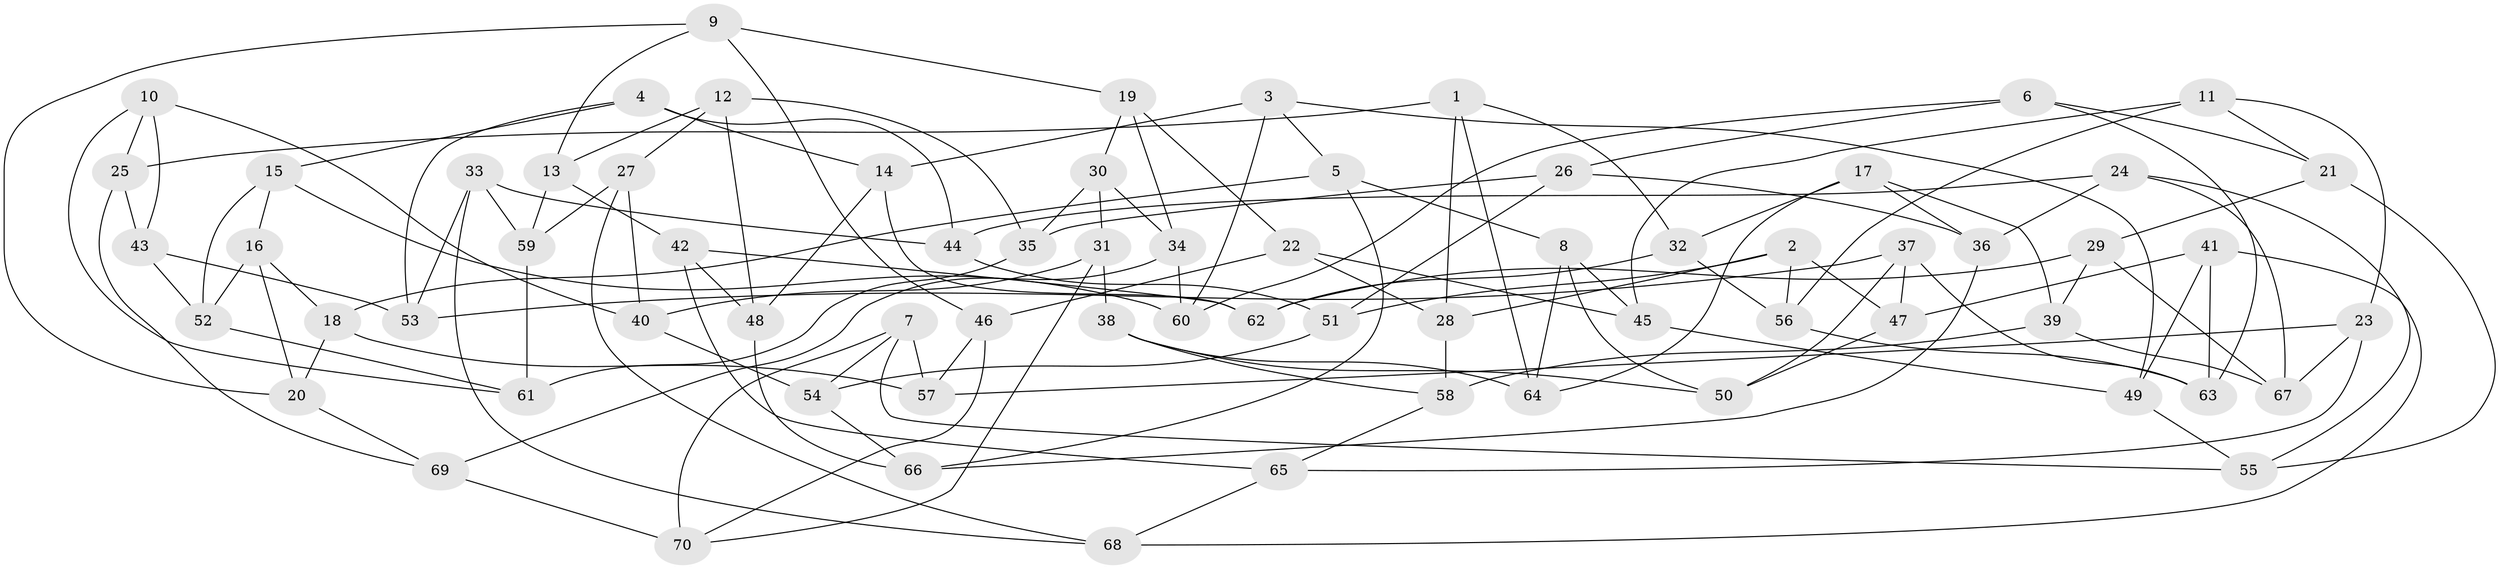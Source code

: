 // coarse degree distribution, {6: 0.40476190476190477, 5: 0.23809523809523808, 4: 0.35714285714285715}
// Generated by graph-tools (version 1.1) at 2025/42/03/06/25 10:42:24]
// undirected, 70 vertices, 140 edges
graph export_dot {
graph [start="1"]
  node [color=gray90,style=filled];
  1;
  2;
  3;
  4;
  5;
  6;
  7;
  8;
  9;
  10;
  11;
  12;
  13;
  14;
  15;
  16;
  17;
  18;
  19;
  20;
  21;
  22;
  23;
  24;
  25;
  26;
  27;
  28;
  29;
  30;
  31;
  32;
  33;
  34;
  35;
  36;
  37;
  38;
  39;
  40;
  41;
  42;
  43;
  44;
  45;
  46;
  47;
  48;
  49;
  50;
  51;
  52;
  53;
  54;
  55;
  56;
  57;
  58;
  59;
  60;
  61;
  62;
  63;
  64;
  65;
  66;
  67;
  68;
  69;
  70;
  1 -- 64;
  1 -- 32;
  1 -- 28;
  1 -- 25;
  2 -- 56;
  2 -- 47;
  2 -- 51;
  2 -- 28;
  3 -- 14;
  3 -- 49;
  3 -- 5;
  3 -- 60;
  4 -- 53;
  4 -- 14;
  4 -- 44;
  4 -- 15;
  5 -- 8;
  5 -- 66;
  5 -- 18;
  6 -- 21;
  6 -- 60;
  6 -- 63;
  6 -- 26;
  7 -- 54;
  7 -- 70;
  7 -- 55;
  7 -- 57;
  8 -- 64;
  8 -- 45;
  8 -- 50;
  9 -- 13;
  9 -- 20;
  9 -- 19;
  9 -- 46;
  10 -- 43;
  10 -- 61;
  10 -- 40;
  10 -- 25;
  11 -- 45;
  11 -- 56;
  11 -- 21;
  11 -- 23;
  12 -- 13;
  12 -- 27;
  12 -- 48;
  12 -- 35;
  13 -- 42;
  13 -- 59;
  14 -- 48;
  14 -- 62;
  15 -- 60;
  15 -- 16;
  15 -- 52;
  16 -- 20;
  16 -- 18;
  16 -- 52;
  17 -- 32;
  17 -- 36;
  17 -- 64;
  17 -- 39;
  18 -- 20;
  18 -- 57;
  19 -- 34;
  19 -- 22;
  19 -- 30;
  20 -- 69;
  21 -- 29;
  21 -- 55;
  22 -- 28;
  22 -- 46;
  22 -- 45;
  23 -- 65;
  23 -- 67;
  23 -- 57;
  24 -- 44;
  24 -- 67;
  24 -- 55;
  24 -- 36;
  25 -- 43;
  25 -- 69;
  26 -- 51;
  26 -- 35;
  26 -- 36;
  27 -- 59;
  27 -- 40;
  27 -- 68;
  28 -- 58;
  29 -- 62;
  29 -- 67;
  29 -- 39;
  30 -- 31;
  30 -- 35;
  30 -- 34;
  31 -- 40;
  31 -- 38;
  31 -- 70;
  32 -- 56;
  32 -- 62;
  33 -- 53;
  33 -- 59;
  33 -- 68;
  33 -- 44;
  34 -- 69;
  34 -- 60;
  35 -- 61;
  36 -- 66;
  37 -- 53;
  37 -- 50;
  37 -- 63;
  37 -- 47;
  38 -- 58;
  38 -- 64;
  38 -- 50;
  39 -- 58;
  39 -- 67;
  40 -- 54;
  41 -- 47;
  41 -- 49;
  41 -- 63;
  41 -- 68;
  42 -- 65;
  42 -- 62;
  42 -- 48;
  43 -- 53;
  43 -- 52;
  44 -- 51;
  45 -- 49;
  46 -- 57;
  46 -- 70;
  47 -- 50;
  48 -- 66;
  49 -- 55;
  51 -- 54;
  52 -- 61;
  54 -- 66;
  56 -- 63;
  58 -- 65;
  59 -- 61;
  65 -- 68;
  69 -- 70;
}
